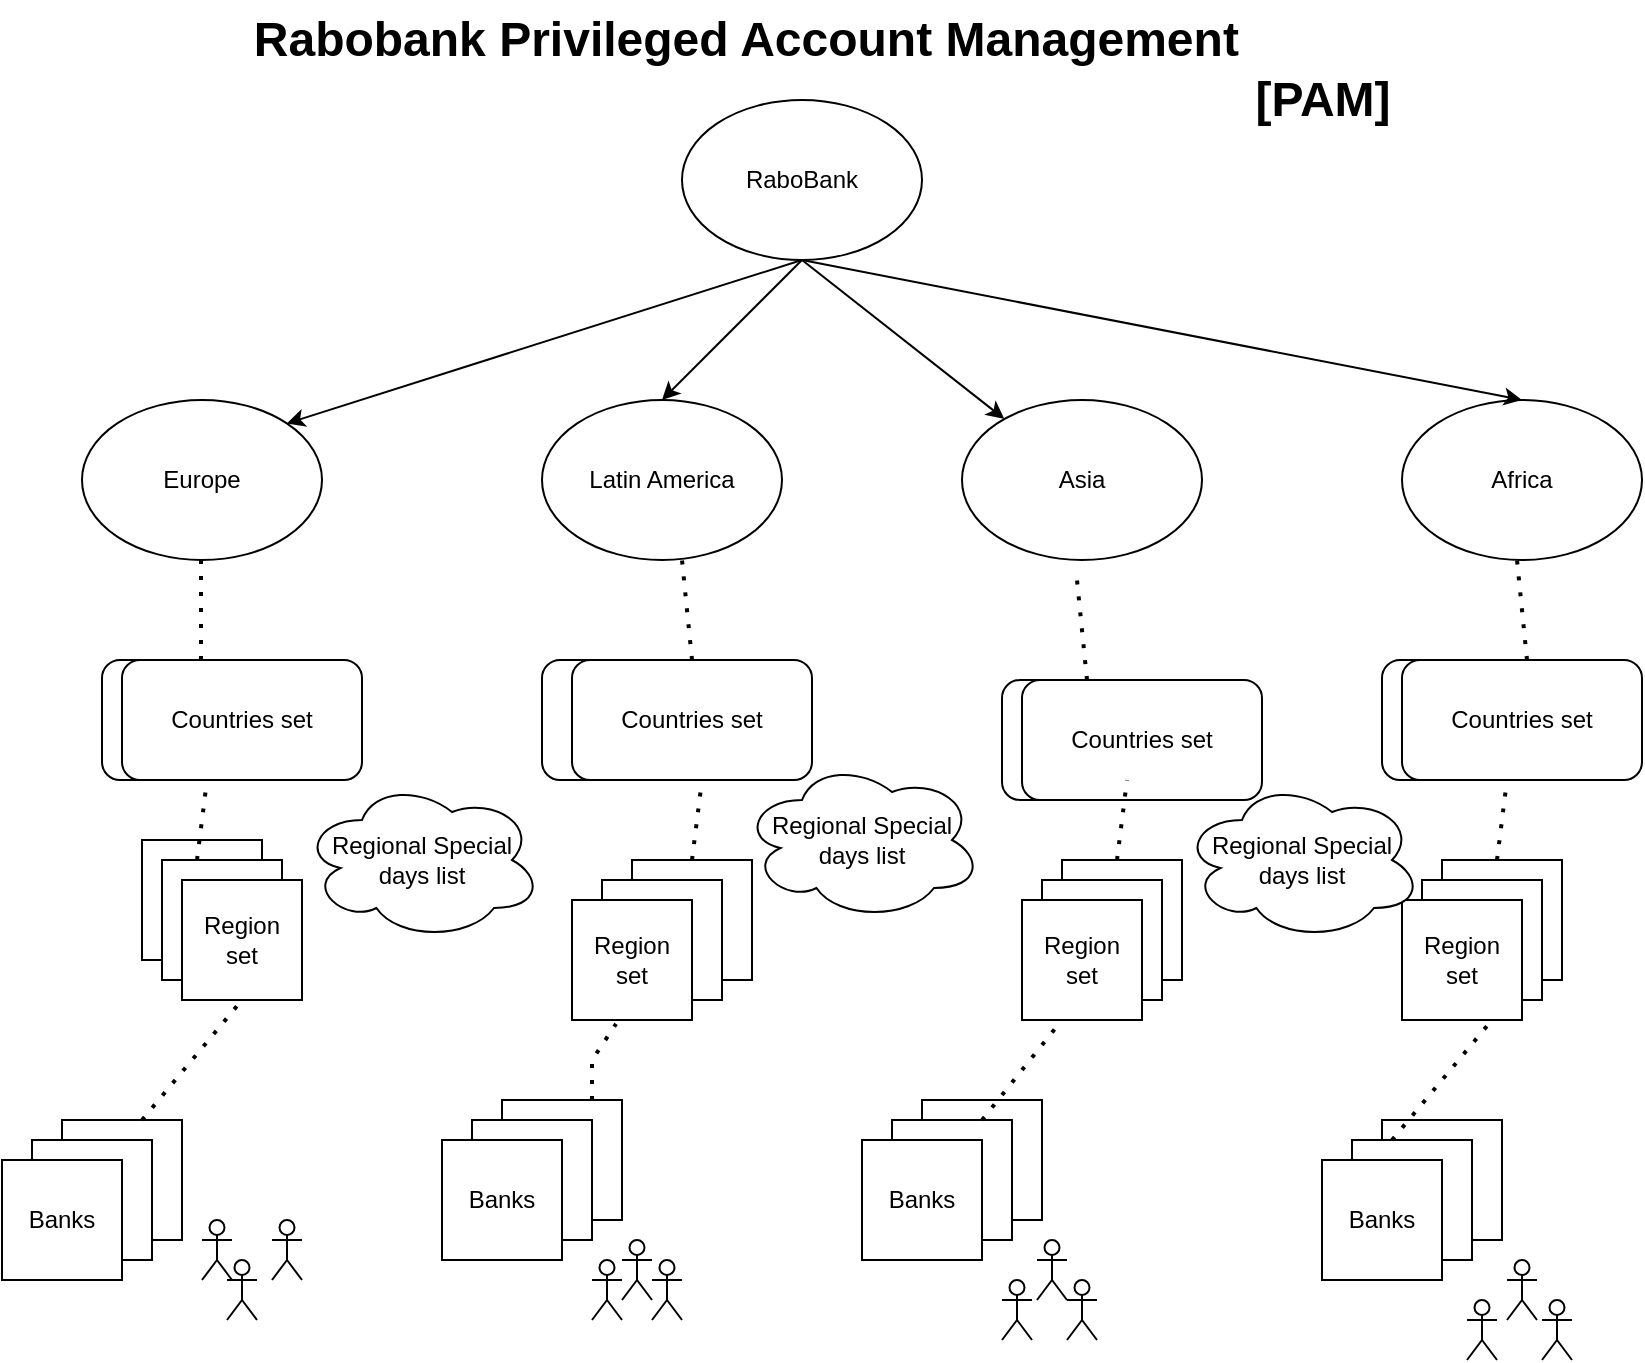 <mxfile version="15.5.1" type="github">
  <diagram id="6JPCep872dIXSYOhOden" name="Page-1">
    <mxGraphModel dx="1298" dy="782" grid="1" gridSize="10" guides="1" tooltips="1" connect="1" arrows="1" fold="1" page="1" pageScale="1" pageWidth="850" pageHeight="1100" math="0" shadow="0">
      <root>
        <mxCell id="0" />
        <mxCell id="1" parent="0" />
        <mxCell id="a5xk4CFbIq2Gz5puKSW1-1" value="RaboBank" style="ellipse;whiteSpace=wrap;html=1;" vertex="1" parent="1">
          <mxGeometry x="360" y="60" width="120" height="80" as="geometry" />
        </mxCell>
        <mxCell id="a5xk4CFbIq2Gz5puKSW1-2" value="Europe" style="ellipse;whiteSpace=wrap;html=1;" vertex="1" parent="1">
          <mxGeometry x="60" y="210" width="120" height="80" as="geometry" />
        </mxCell>
        <mxCell id="a5xk4CFbIq2Gz5puKSW1-3" value="Africa" style="ellipse;whiteSpace=wrap;html=1;" vertex="1" parent="1">
          <mxGeometry x="720" y="210" width="120" height="80" as="geometry" />
        </mxCell>
        <mxCell id="a5xk4CFbIq2Gz5puKSW1-4" value="Asia" style="ellipse;whiteSpace=wrap;html=1;" vertex="1" parent="1">
          <mxGeometry x="500" y="210" width="120" height="80" as="geometry" />
        </mxCell>
        <mxCell id="a5xk4CFbIq2Gz5puKSW1-5" value="Latin America" style="ellipse;whiteSpace=wrap;html=1;" vertex="1" parent="1">
          <mxGeometry x="290" y="210" width="120" height="80" as="geometry" />
        </mxCell>
        <mxCell id="a5xk4CFbIq2Gz5puKSW1-6" value="" style="endArrow=classic;html=1;rounded=0;exitX=0.5;exitY=1;exitDx=0;exitDy=0;entryX=0.5;entryY=0;entryDx=0;entryDy=0;" edge="1" parent="1" source="a5xk4CFbIq2Gz5puKSW1-1" target="a5xk4CFbIq2Gz5puKSW1-5">
          <mxGeometry width="50" height="50" relative="1" as="geometry">
            <mxPoint x="400" y="140" as="sourcePoint" />
            <mxPoint x="380" y="210" as="targetPoint" />
          </mxGeometry>
        </mxCell>
        <mxCell id="a5xk4CFbIq2Gz5puKSW1-7" value="" style="endArrow=classic;html=1;rounded=0;entryX=1;entryY=0;entryDx=0;entryDy=0;exitX=0.5;exitY=1;exitDx=0;exitDy=0;" edge="1" parent="1" source="a5xk4CFbIq2Gz5puKSW1-1" target="a5xk4CFbIq2Gz5puKSW1-2">
          <mxGeometry width="50" height="50" relative="1" as="geometry">
            <mxPoint x="400" y="140" as="sourcePoint" />
            <mxPoint x="370" y="200" as="targetPoint" />
          </mxGeometry>
        </mxCell>
        <mxCell id="a5xk4CFbIq2Gz5puKSW1-8" value="" style="endArrow=classic;html=1;rounded=0;entryX=0.5;entryY=0;entryDx=0;entryDy=0;" edge="1" parent="1" target="a5xk4CFbIq2Gz5puKSW1-3">
          <mxGeometry width="50" height="50" relative="1" as="geometry">
            <mxPoint x="420" y="140" as="sourcePoint" />
            <mxPoint x="400" y="210" as="targetPoint" />
          </mxGeometry>
        </mxCell>
        <mxCell id="a5xk4CFbIq2Gz5puKSW1-9" value="" style="endArrow=classic;html=1;rounded=0;" edge="1" parent="1" target="a5xk4CFbIq2Gz5puKSW1-4">
          <mxGeometry width="50" height="50" relative="1" as="geometry">
            <mxPoint x="420" y="140" as="sourcePoint" />
            <mxPoint x="400" y="210" as="targetPoint" />
          </mxGeometry>
        </mxCell>
        <mxCell id="a5xk4CFbIq2Gz5puKSW1-12" value="" style="rounded=1;whiteSpace=wrap;html=1;" vertex="1" parent="1">
          <mxGeometry x="290" y="340" width="120" height="60" as="geometry" />
        </mxCell>
        <mxCell id="a5xk4CFbIq2Gz5puKSW1-13" value="" style="rounded=1;whiteSpace=wrap;html=1;" vertex="1" parent="1">
          <mxGeometry x="520" y="350" width="120" height="60" as="geometry" />
        </mxCell>
        <mxCell id="a5xk4CFbIq2Gz5puKSW1-14" value="" style="rounded=1;whiteSpace=wrap;html=1;" vertex="1" parent="1">
          <mxGeometry x="710" y="340" width="120" height="60" as="geometry" />
        </mxCell>
        <mxCell id="a5xk4CFbIq2Gz5puKSW1-15" value="Countries set" style="rounded=1;whiteSpace=wrap;html=1;" vertex="1" parent="1">
          <mxGeometry x="305" y="340" width="120" height="60" as="geometry" />
        </mxCell>
        <mxCell id="a5xk4CFbIq2Gz5puKSW1-16" value="Countries set" style="rounded=1;whiteSpace=wrap;html=1;" vertex="1" parent="1">
          <mxGeometry x="530" y="350" width="120" height="60" as="geometry" />
        </mxCell>
        <mxCell id="a5xk4CFbIq2Gz5puKSW1-17" value="Countries set" style="rounded=1;whiteSpace=wrap;html=1;" vertex="1" parent="1">
          <mxGeometry x="720" y="340" width="120" height="60" as="geometry" />
        </mxCell>
        <mxCell id="a5xk4CFbIq2Gz5puKSW1-18" value="" style="rounded=1;whiteSpace=wrap;html=1;" vertex="1" parent="1">
          <mxGeometry x="70" y="340" width="120" height="60" as="geometry" />
        </mxCell>
        <mxCell id="a5xk4CFbIq2Gz5puKSW1-20" value="Countries set" style="rounded=1;whiteSpace=wrap;html=1;" vertex="1" parent="1">
          <mxGeometry x="80" y="340" width="120" height="60" as="geometry" />
        </mxCell>
        <mxCell id="a5xk4CFbIq2Gz5puKSW1-21" value="" style="endArrow=none;dashed=1;html=1;dashPattern=1 3;strokeWidth=2;rounded=0;exitX=0.5;exitY=0;exitDx=0;exitDy=0;" edge="1" parent="1" source="a5xk4CFbIq2Gz5puKSW1-15">
          <mxGeometry width="50" height="50" relative="1" as="geometry">
            <mxPoint x="310" y="340" as="sourcePoint" />
            <mxPoint x="360" y="290" as="targetPoint" />
          </mxGeometry>
        </mxCell>
        <mxCell id="a5xk4CFbIq2Gz5puKSW1-22" value="" style="endArrow=none;dashed=1;html=1;dashPattern=1 3;strokeWidth=2;rounded=0;exitX=0.5;exitY=0;exitDx=0;exitDy=0;" edge="1" parent="1">
          <mxGeometry width="50" height="50" relative="1" as="geometry">
            <mxPoint x="119.5" y="340" as="sourcePoint" />
            <mxPoint x="119.5" y="290" as="targetPoint" />
          </mxGeometry>
        </mxCell>
        <mxCell id="a5xk4CFbIq2Gz5puKSW1-23" value="" style="endArrow=none;dashed=1;html=1;dashPattern=1 3;strokeWidth=2;rounded=0;exitX=0.5;exitY=0;exitDx=0;exitDy=0;" edge="1" parent="1">
          <mxGeometry width="50" height="50" relative="1" as="geometry">
            <mxPoint x="562.5" y="350" as="sourcePoint" />
            <mxPoint x="557.5" y="300" as="targetPoint" />
          </mxGeometry>
        </mxCell>
        <mxCell id="a5xk4CFbIq2Gz5puKSW1-24" value="" style="endArrow=none;dashed=1;html=1;dashPattern=1 3;strokeWidth=2;rounded=0;exitX=0.5;exitY=0;exitDx=0;exitDy=0;" edge="1" parent="1">
          <mxGeometry width="50" height="50" relative="1" as="geometry">
            <mxPoint x="782.5" y="340" as="sourcePoint" />
            <mxPoint x="777.5" y="290" as="targetPoint" />
          </mxGeometry>
        </mxCell>
        <mxCell id="a5xk4CFbIq2Gz5puKSW1-25" value="" style="whiteSpace=wrap;html=1;aspect=fixed;" vertex="1" parent="1">
          <mxGeometry x="90" y="430" width="60" height="60" as="geometry" />
        </mxCell>
        <mxCell id="a5xk4CFbIq2Gz5puKSW1-27" value="" style="whiteSpace=wrap;html=1;aspect=fixed;" vertex="1" parent="1">
          <mxGeometry x="100" y="440" width="60" height="60" as="geometry" />
        </mxCell>
        <mxCell id="a5xk4CFbIq2Gz5puKSW1-28" value="Region&lt;br&gt;set" style="whiteSpace=wrap;html=1;aspect=fixed;" vertex="1" parent="1">
          <mxGeometry x="110" y="450" width="60" height="60" as="geometry" />
        </mxCell>
        <mxCell id="a5xk4CFbIq2Gz5puKSW1-29" value="" style="whiteSpace=wrap;html=1;aspect=fixed;" vertex="1" parent="1">
          <mxGeometry x="740" y="440" width="60" height="60" as="geometry" />
        </mxCell>
        <mxCell id="a5xk4CFbIq2Gz5puKSW1-32" value="" style="whiteSpace=wrap;html=1;aspect=fixed;" vertex="1" parent="1">
          <mxGeometry x="730" y="450" width="60" height="60" as="geometry" />
        </mxCell>
        <mxCell id="a5xk4CFbIq2Gz5puKSW1-33" value="" style="whiteSpace=wrap;html=1;aspect=fixed;" vertex="1" parent="1">
          <mxGeometry x="550" y="440" width="60" height="60" as="geometry" />
        </mxCell>
        <mxCell id="a5xk4CFbIq2Gz5puKSW1-34" value="" style="whiteSpace=wrap;html=1;aspect=fixed;" vertex="1" parent="1">
          <mxGeometry x="335" y="440" width="60" height="60" as="geometry" />
        </mxCell>
        <mxCell id="a5xk4CFbIq2Gz5puKSW1-35" value="" style="whiteSpace=wrap;html=1;aspect=fixed;" vertex="1" parent="1">
          <mxGeometry x="320" y="450" width="60" height="60" as="geometry" />
        </mxCell>
        <mxCell id="a5xk4CFbIq2Gz5puKSW1-36" value="" style="whiteSpace=wrap;html=1;aspect=fixed;" vertex="1" parent="1">
          <mxGeometry x="540" y="450" width="60" height="60" as="geometry" />
        </mxCell>
        <mxCell id="a5xk4CFbIq2Gz5puKSW1-37" value="&lt;span&gt;Region&lt;/span&gt;&lt;br&gt;&lt;span&gt;set&lt;/span&gt;" style="whiteSpace=wrap;html=1;aspect=fixed;" vertex="1" parent="1">
          <mxGeometry x="720" y="460" width="60" height="60" as="geometry" />
        </mxCell>
        <mxCell id="a5xk4CFbIq2Gz5puKSW1-39" value="&lt;span&gt;Region&lt;/span&gt;&lt;br&gt;&lt;span&gt;set&lt;/span&gt;" style="whiteSpace=wrap;html=1;aspect=fixed;" vertex="1" parent="1">
          <mxGeometry x="530" y="460" width="60" height="60" as="geometry" />
        </mxCell>
        <mxCell id="a5xk4CFbIq2Gz5puKSW1-40" value="&lt;span&gt;Region&lt;/span&gt;&lt;br&gt;&lt;span&gt;set&lt;/span&gt;" style="whiteSpace=wrap;html=1;aspect=fixed;" vertex="1" parent="1">
          <mxGeometry x="305" y="460" width="60" height="60" as="geometry" />
        </mxCell>
        <mxCell id="a5xk4CFbIq2Gz5puKSW1-41" value="" style="endArrow=none;dashed=1;html=1;dashPattern=1 3;strokeWidth=2;rounded=0;exitX=0.5;exitY=0;exitDx=0;exitDy=0;" edge="1" parent="1" source="a5xk4CFbIq2Gz5puKSW1-34">
          <mxGeometry width="50" height="50" relative="1" as="geometry">
            <mxPoint x="320" y="450" as="sourcePoint" />
            <mxPoint x="370" y="400" as="targetPoint" />
          </mxGeometry>
        </mxCell>
        <mxCell id="a5xk4CFbIq2Gz5puKSW1-42" value="" style="endArrow=none;dashed=1;html=1;dashPattern=1 3;strokeWidth=2;rounded=0;exitX=0.5;exitY=0;exitDx=0;exitDy=0;" edge="1" parent="1">
          <mxGeometry width="50" height="50" relative="1" as="geometry">
            <mxPoint x="577.5" y="440" as="sourcePoint" />
            <mxPoint x="582.5" y="400" as="targetPoint" />
          </mxGeometry>
        </mxCell>
        <mxCell id="a5xk4CFbIq2Gz5puKSW1-43" value="" style="endArrow=none;dashed=1;html=1;dashPattern=1 3;strokeWidth=2;rounded=0;exitX=0.5;exitY=0;exitDx=0;exitDy=0;" edge="1" parent="1">
          <mxGeometry width="50" height="50" relative="1" as="geometry">
            <mxPoint x="767.5" y="440" as="sourcePoint" />
            <mxPoint x="772.5" y="400" as="targetPoint" />
          </mxGeometry>
        </mxCell>
        <mxCell id="a5xk4CFbIq2Gz5puKSW1-44" value="" style="endArrow=none;dashed=1;html=1;dashPattern=1 3;strokeWidth=2;rounded=0;exitX=0.5;exitY=0;exitDx=0;exitDy=0;" edge="1" parent="1">
          <mxGeometry width="50" height="50" relative="1" as="geometry">
            <mxPoint x="117.5" y="440" as="sourcePoint" />
            <mxPoint x="122.5" y="400" as="targetPoint" />
          </mxGeometry>
        </mxCell>
        <mxCell id="a5xk4CFbIq2Gz5puKSW1-45" value="" style="whiteSpace=wrap;html=1;aspect=fixed;" vertex="1" parent="1">
          <mxGeometry x="50" y="570" width="60" height="60" as="geometry" />
        </mxCell>
        <mxCell id="a5xk4CFbIq2Gz5puKSW1-46" value="" style="whiteSpace=wrap;html=1;aspect=fixed;" vertex="1" parent="1">
          <mxGeometry x="35" y="580" width="60" height="60" as="geometry" />
        </mxCell>
        <mxCell id="a5xk4CFbIq2Gz5puKSW1-47" value="Banks" style="whiteSpace=wrap;html=1;aspect=fixed;" vertex="1" parent="1">
          <mxGeometry x="20" y="590" width="60" height="60" as="geometry" />
        </mxCell>
        <mxCell id="a5xk4CFbIq2Gz5puKSW1-48" value="" style="whiteSpace=wrap;html=1;aspect=fixed;" vertex="1" parent="1">
          <mxGeometry x="270" y="560" width="60" height="60" as="geometry" />
        </mxCell>
        <mxCell id="a5xk4CFbIq2Gz5puKSW1-49" value="" style="whiteSpace=wrap;html=1;aspect=fixed;" vertex="1" parent="1">
          <mxGeometry x="255" y="570" width="60" height="60" as="geometry" />
        </mxCell>
        <mxCell id="a5xk4CFbIq2Gz5puKSW1-50" value="Banks" style="whiteSpace=wrap;html=1;aspect=fixed;" vertex="1" parent="1">
          <mxGeometry x="240" y="580" width="60" height="60" as="geometry" />
        </mxCell>
        <mxCell id="a5xk4CFbIq2Gz5puKSW1-51" value="" style="whiteSpace=wrap;html=1;aspect=fixed;" vertex="1" parent="1">
          <mxGeometry x="480" y="560" width="60" height="60" as="geometry" />
        </mxCell>
        <mxCell id="a5xk4CFbIq2Gz5puKSW1-52" value="" style="whiteSpace=wrap;html=1;aspect=fixed;" vertex="1" parent="1">
          <mxGeometry x="465" y="570" width="60" height="60" as="geometry" />
        </mxCell>
        <mxCell id="a5xk4CFbIq2Gz5puKSW1-53" value="Banks" style="whiteSpace=wrap;html=1;aspect=fixed;" vertex="1" parent="1">
          <mxGeometry x="450" y="580" width="60" height="60" as="geometry" />
        </mxCell>
        <mxCell id="a5xk4CFbIq2Gz5puKSW1-54" value="" style="whiteSpace=wrap;html=1;aspect=fixed;" vertex="1" parent="1">
          <mxGeometry x="710" y="570" width="60" height="60" as="geometry" />
        </mxCell>
        <mxCell id="a5xk4CFbIq2Gz5puKSW1-55" value="" style="whiteSpace=wrap;html=1;aspect=fixed;" vertex="1" parent="1">
          <mxGeometry x="695" y="580" width="60" height="60" as="geometry" />
        </mxCell>
        <mxCell id="a5xk4CFbIq2Gz5puKSW1-56" value="Banks" style="whiteSpace=wrap;html=1;aspect=fixed;" vertex="1" parent="1">
          <mxGeometry x="680" y="590" width="60" height="60" as="geometry" />
        </mxCell>
        <mxCell id="a5xk4CFbIq2Gz5puKSW1-58" value="" style="endArrow=none;dashed=1;html=1;dashPattern=1 3;strokeWidth=2;rounded=0;entryX=0.5;entryY=1;entryDx=0;entryDy=0;" edge="1" parent="1" target="a5xk4CFbIq2Gz5puKSW1-28">
          <mxGeometry width="50" height="50" relative="1" as="geometry">
            <mxPoint x="90" y="570" as="sourcePoint" />
            <mxPoint x="140" y="520" as="targetPoint" />
          </mxGeometry>
        </mxCell>
        <mxCell id="a5xk4CFbIq2Gz5puKSW1-59" value="" style="endArrow=none;dashed=1;html=1;dashPattern=1 3;strokeWidth=2;rounded=0;entryX=0.367;entryY=1.033;entryDx=0;entryDy=0;entryPerimeter=0;exitX=0.75;exitY=0;exitDx=0;exitDy=0;" edge="1" parent="1" source="a5xk4CFbIq2Gz5puKSW1-48" target="a5xk4CFbIq2Gz5puKSW1-40">
          <mxGeometry width="50" height="50" relative="1" as="geometry">
            <mxPoint x="100" y="580" as="sourcePoint" />
            <mxPoint x="150" y="520" as="targetPoint" />
            <Array as="points">
              <mxPoint x="315" y="540" />
            </Array>
          </mxGeometry>
        </mxCell>
        <mxCell id="a5xk4CFbIq2Gz5puKSW1-60" value="" style="endArrow=none;dashed=1;html=1;dashPattern=1 3;strokeWidth=2;rounded=0;entryX=0.5;entryY=1;entryDx=0;entryDy=0;exitX=0.75;exitY=0;exitDx=0;exitDy=0;" edge="1" parent="1" source="a5xk4CFbIq2Gz5puKSW1-52">
          <mxGeometry width="50" height="50" relative="1" as="geometry">
            <mxPoint x="500" y="580" as="sourcePoint" />
            <mxPoint x="550" y="520" as="targetPoint" />
          </mxGeometry>
        </mxCell>
        <mxCell id="a5xk4CFbIq2Gz5puKSW1-61" value="" style="endArrow=none;dashed=1;html=1;dashPattern=1 3;strokeWidth=2;rounded=0;entryX=0.5;entryY=1;entryDx=0;entryDy=0;" edge="1" parent="1">
          <mxGeometry width="50" height="50" relative="1" as="geometry">
            <mxPoint x="715" y="580" as="sourcePoint" />
            <mxPoint x="765" y="520" as="targetPoint" />
          </mxGeometry>
        </mxCell>
        <mxCell id="a5xk4CFbIq2Gz5puKSW1-62" value="Regional Special days list" style="ellipse;shape=cloud;whiteSpace=wrap;html=1;" vertex="1" parent="1">
          <mxGeometry x="170" y="400" width="120" height="80" as="geometry" />
        </mxCell>
        <mxCell id="a5xk4CFbIq2Gz5puKSW1-63" value="&lt;span&gt;Regional Special days list&lt;/span&gt;" style="ellipse;shape=cloud;whiteSpace=wrap;html=1;" vertex="1" parent="1">
          <mxGeometry x="390" y="390" width="120" height="80" as="geometry" />
        </mxCell>
        <mxCell id="a5xk4CFbIq2Gz5puKSW1-64" value="&lt;span&gt;Regional Special days list&lt;/span&gt;" style="ellipse;shape=cloud;whiteSpace=wrap;html=1;" vertex="1" parent="1">
          <mxGeometry x="610" y="400" width="120" height="80" as="geometry" />
        </mxCell>
        <object label="Actor" user="user1" id="a5xk4CFbIq2Gz5puKSW1-65">
          <mxCell style="shape=umlActor;verticalLabelPosition=bottom;verticalAlign=top;html=1;outlineConnect=0;fontStyle=0;fontColor=none;noLabel=1;" vertex="1" parent="1">
            <mxGeometry x="120" y="620" width="15" height="30" as="geometry" />
          </mxCell>
        </object>
        <mxCell id="a5xk4CFbIq2Gz5puKSW1-81" value="Actor" style="shape=umlActor;verticalLabelPosition=bottom;verticalAlign=top;html=1;outlineConnect=0;fontColor=none;noLabel=1;" vertex="1" parent="1">
          <mxGeometry x="132.5" y="640" width="15" height="30" as="geometry" />
        </mxCell>
        <mxCell id="a5xk4CFbIq2Gz5puKSW1-82" value="Actor" style="shape=umlActor;verticalLabelPosition=bottom;verticalAlign=top;html=1;outlineConnect=0;fontColor=none;noLabel=1;" vertex="1" parent="1">
          <mxGeometry x="772.5" y="640" width="15" height="30" as="geometry" />
        </mxCell>
        <mxCell id="a5xk4CFbIq2Gz5puKSW1-83" value="Actor" style="shape=umlActor;verticalLabelPosition=bottom;verticalAlign=top;html=1;outlineConnect=0;fontColor=none;noLabel=1;" vertex="1" parent="1">
          <mxGeometry x="330" y="630" width="15" height="30" as="geometry" />
        </mxCell>
        <mxCell id="a5xk4CFbIq2Gz5puKSW1-84" value="Actor" style="shape=umlActor;verticalLabelPosition=bottom;verticalAlign=top;html=1;outlineConnect=0;fontColor=none;noLabel=1;" vertex="1" parent="1">
          <mxGeometry x="345" y="640" width="15" height="30" as="geometry" />
        </mxCell>
        <mxCell id="a5xk4CFbIq2Gz5puKSW1-85" value="Actor" style="shape=umlActor;verticalLabelPosition=bottom;verticalAlign=top;html=1;outlineConnect=0;fontColor=none;noLabel=1;" vertex="1" parent="1">
          <mxGeometry x="315" y="640" width="15" height="30" as="geometry" />
        </mxCell>
        <mxCell id="a5xk4CFbIq2Gz5puKSW1-86" value="Actor" style="shape=umlActor;verticalLabelPosition=bottom;verticalAlign=top;html=1;outlineConnect=0;fontColor=none;noLabel=1;" vertex="1" parent="1">
          <mxGeometry x="537.5" y="630" width="15" height="30" as="geometry" />
        </mxCell>
        <mxCell id="a5xk4CFbIq2Gz5puKSW1-87" value="Actor" style="shape=umlActor;verticalLabelPosition=bottom;verticalAlign=top;html=1;outlineConnect=0;fontColor=none;noLabel=1;" vertex="1" parent="1">
          <mxGeometry x="552.5" y="650" width="15" height="30" as="geometry" />
        </mxCell>
        <mxCell id="a5xk4CFbIq2Gz5puKSW1-88" value="Actor" style="shape=umlActor;verticalLabelPosition=bottom;verticalAlign=top;html=1;outlineConnect=0;fontColor=none;noLabel=1;" vertex="1" parent="1">
          <mxGeometry x="155" y="620" width="15" height="30" as="geometry" />
        </mxCell>
        <mxCell id="a5xk4CFbIq2Gz5puKSW1-89" value="Actor" style="shape=umlActor;verticalLabelPosition=bottom;verticalAlign=top;html=1;outlineConnect=0;fontColor=none;noLabel=1;" vertex="1" parent="1">
          <mxGeometry x="520" y="650" width="15" height="30" as="geometry" />
        </mxCell>
        <mxCell id="a5xk4CFbIq2Gz5puKSW1-103" value="Actor" style="shape=umlActor;verticalLabelPosition=bottom;verticalAlign=top;html=1;outlineConnect=0;fontColor=none;noLabel=1;" vertex="1" parent="1">
          <mxGeometry x="752.5" y="660" width="15" height="30" as="geometry" />
        </mxCell>
        <mxCell id="a5xk4CFbIq2Gz5puKSW1-104" value="Actor" style="shape=umlActor;verticalLabelPosition=bottom;verticalAlign=top;html=1;outlineConnect=0;fontColor=none;noLabel=1;" vertex="1" parent="1">
          <mxGeometry x="790" y="660" width="15" height="30" as="geometry" />
        </mxCell>
        <mxCell id="a5xk4CFbIq2Gz5puKSW1-144" value="Rabobank Privileged Account Management&amp;nbsp;" style="text;strokeColor=none;fillColor=none;html=1;fontSize=24;fontStyle=1;verticalAlign=middle;align=center;fontColor=none;" vertex="1" parent="1">
          <mxGeometry x="345" y="10" width="100" height="40" as="geometry" />
        </mxCell>
        <mxCell id="a5xk4CFbIq2Gz5puKSW1-145" value="[PAM]" style="text;strokeColor=none;fillColor=none;html=1;fontSize=24;fontStyle=1;verticalAlign=middle;align=center;fontColor=none;" vertex="1" parent="1">
          <mxGeometry x="630" y="40" width="100" height="40" as="geometry" />
        </mxCell>
      </root>
    </mxGraphModel>
  </diagram>
</mxfile>
